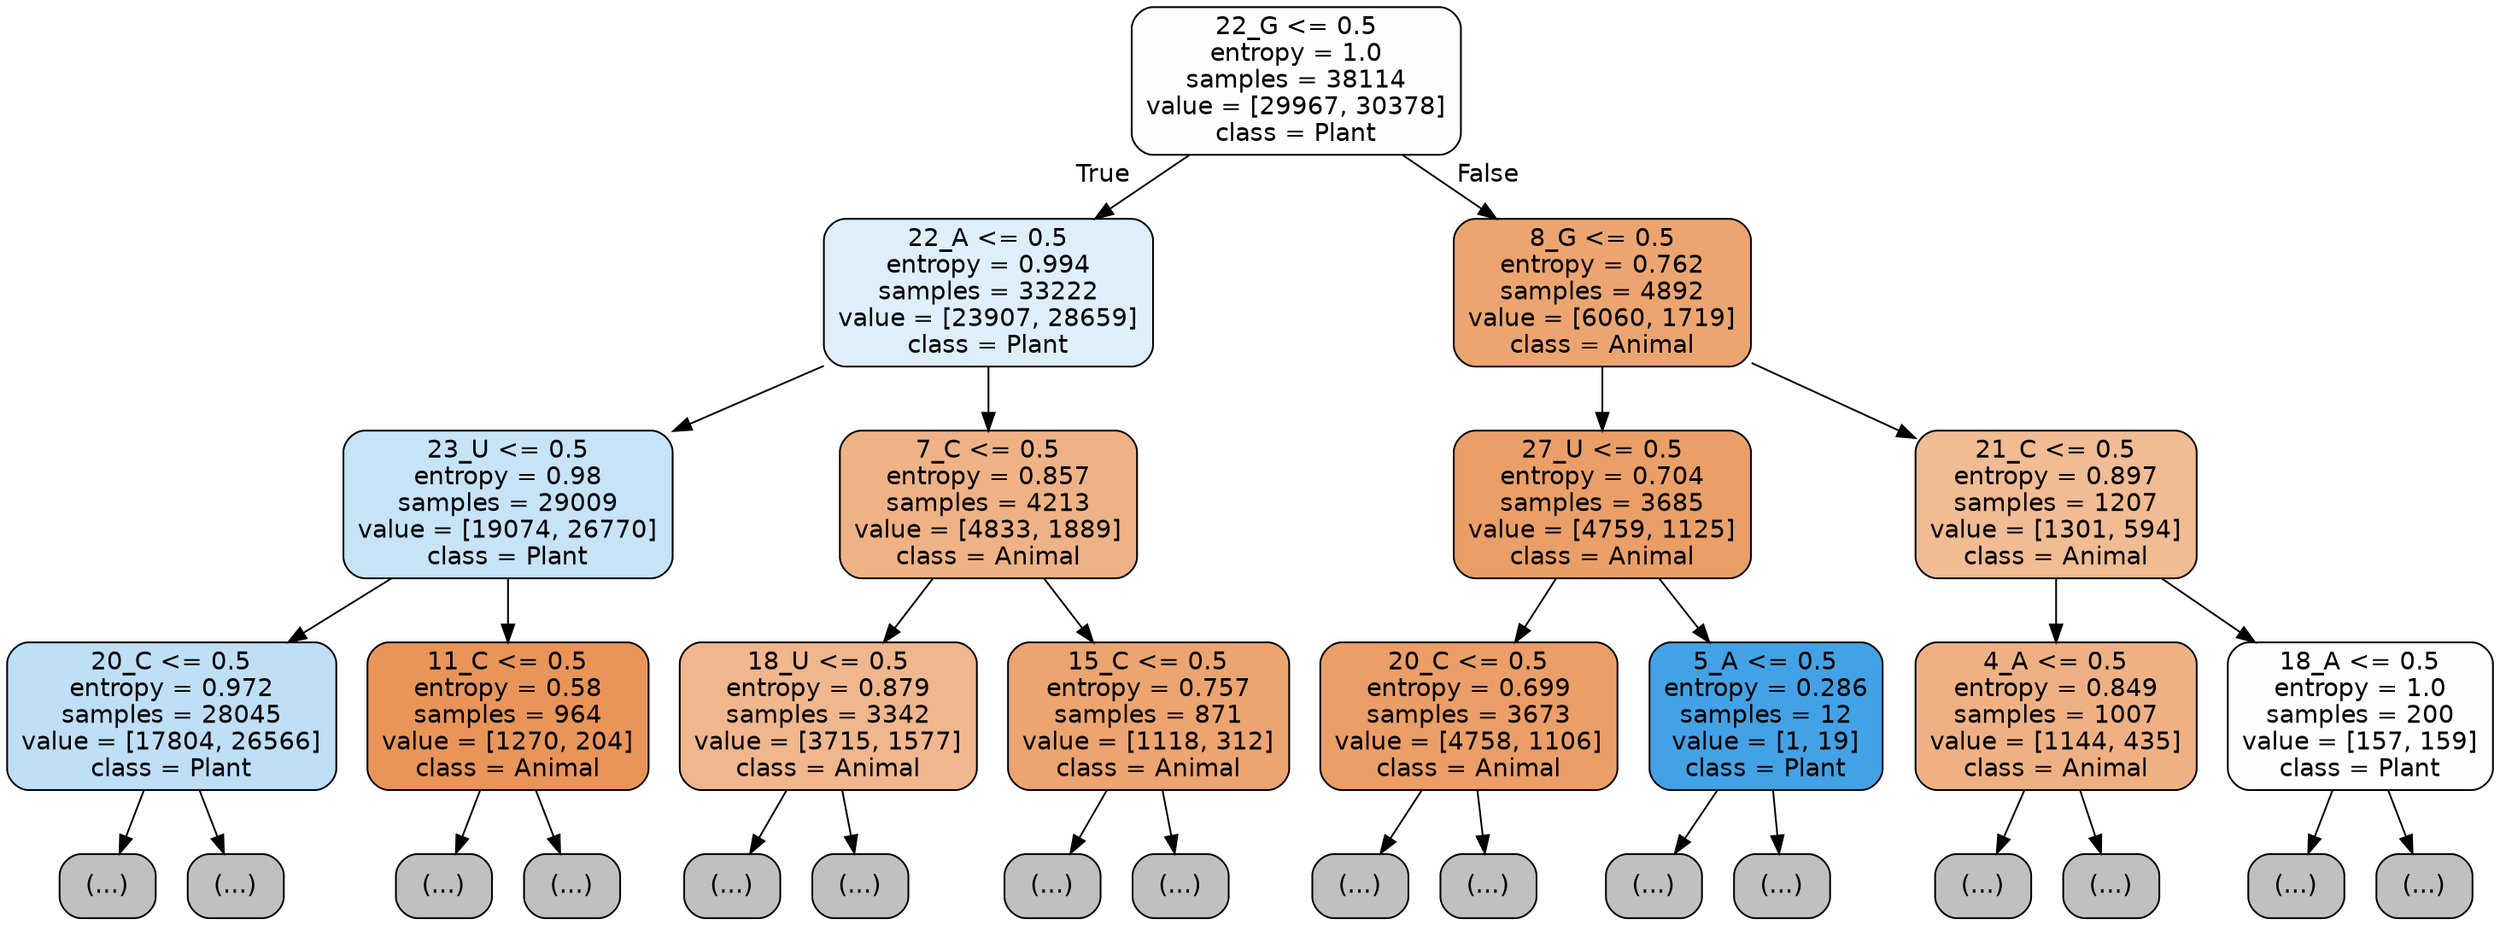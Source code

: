 digraph Tree {
node [shape=box, style="filled, rounded", color="black", fontname="helvetica"] ;
edge [fontname="helvetica"] ;
0 [label="22_G <= 0.5\nentropy = 1.0\nsamples = 38114\nvalue = [29967, 30378]\nclass = Plant", fillcolor="#fcfeff"] ;
1 [label="22_A <= 0.5\nentropy = 0.994\nsamples = 33222\nvalue = [23907, 28659]\nclass = Plant", fillcolor="#deeffb"] ;
0 -> 1 [labeldistance=2.5, labelangle=45, headlabel="True"] ;
2 [label="23_U <= 0.5\nentropy = 0.98\nsamples = 29009\nvalue = [19074, 26770]\nclass = Plant", fillcolor="#c6e3f8"] ;
1 -> 2 ;
3 [label="20_C <= 0.5\nentropy = 0.972\nsamples = 28045\nvalue = [17804, 26566]\nclass = Plant", fillcolor="#bedff6"] ;
2 -> 3 ;
4 [label="(...)", fillcolor="#C0C0C0"] ;
3 -> 4 ;
9767 [label="(...)", fillcolor="#C0C0C0"] ;
3 -> 9767 ;
12612 [label="11_C <= 0.5\nentropy = 0.58\nsamples = 964\nvalue = [1270, 204]\nclass = Animal", fillcolor="#e99559"] ;
2 -> 12612 ;
12613 [label="(...)", fillcolor="#C0C0C0"] ;
12612 -> 12613 ;
12894 [label="(...)", fillcolor="#C0C0C0"] ;
12612 -> 12894 ;
12995 [label="7_C <= 0.5\nentropy = 0.857\nsamples = 4213\nvalue = [4833, 1889]\nclass = Animal", fillcolor="#efb286"] ;
1 -> 12995 ;
12996 [label="18_U <= 0.5\nentropy = 0.879\nsamples = 3342\nvalue = [3715, 1577]\nclass = Animal", fillcolor="#f0b68d"] ;
12995 -> 12996 ;
12997 [label="(...)", fillcolor="#C0C0C0"] ;
12996 -> 12997 ;
14082 [label="(...)", fillcolor="#C0C0C0"] ;
12996 -> 14082 ;
14529 [label="15_C <= 0.5\nentropy = 0.757\nsamples = 871\nvalue = [1118, 312]\nclass = Animal", fillcolor="#eca470"] ;
12995 -> 14529 ;
14530 [label="(...)", fillcolor="#C0C0C0"] ;
14529 -> 14530 ;
14805 [label="(...)", fillcolor="#C0C0C0"] ;
14529 -> 14805 ;
14892 [label="8_G <= 0.5\nentropy = 0.762\nsamples = 4892\nvalue = [6060, 1719]\nclass = Animal", fillcolor="#eca571"] ;
0 -> 14892 [labeldistance=2.5, labelangle=-45, headlabel="False"] ;
14893 [label="27_U <= 0.5\nentropy = 0.704\nsamples = 3685\nvalue = [4759, 1125]\nclass = Animal", fillcolor="#eb9f68"] ;
14892 -> 14893 ;
14894 [label="20_C <= 0.5\nentropy = 0.699\nsamples = 3673\nvalue = [4758, 1106]\nclass = Animal", fillcolor="#eb9e67"] ;
14893 -> 14894 ;
14895 [label="(...)", fillcolor="#C0C0C0"] ;
14894 -> 14895 ;
15896 [label="(...)", fillcolor="#C0C0C0"] ;
14894 -> 15896 ;
16325 [label="5_A <= 0.5\nentropy = 0.286\nsamples = 12\nvalue = [1, 19]\nclass = Plant", fillcolor="#43a2e6"] ;
14893 -> 16325 ;
16326 [label="(...)", fillcolor="#C0C0C0"] ;
16325 -> 16326 ;
16327 [label="(...)", fillcolor="#C0C0C0"] ;
16325 -> 16327 ;
16328 [label="21_C <= 0.5\nentropy = 0.897\nsamples = 1207\nvalue = [1301, 594]\nclass = Animal", fillcolor="#f1bb93"] ;
14892 -> 16328 ;
16329 [label="4_A <= 0.5\nentropy = 0.849\nsamples = 1007\nvalue = [1144, 435]\nclass = Animal", fillcolor="#efb184"] ;
16328 -> 16329 ;
16330 [label="(...)", fillcolor="#C0C0C0"] ;
16329 -> 16330 ;
16679 [label="(...)", fillcolor="#C0C0C0"] ;
16329 -> 16679 ;
16780 [label="18_A <= 0.5\nentropy = 1.0\nsamples = 200\nvalue = [157, 159]\nclass = Plant", fillcolor="#fdfeff"] ;
16328 -> 16780 ;
16781 [label="(...)", fillcolor="#C0C0C0"] ;
16780 -> 16781 ;
16860 [label="(...)", fillcolor="#C0C0C0"] ;
16780 -> 16860 ;
}
